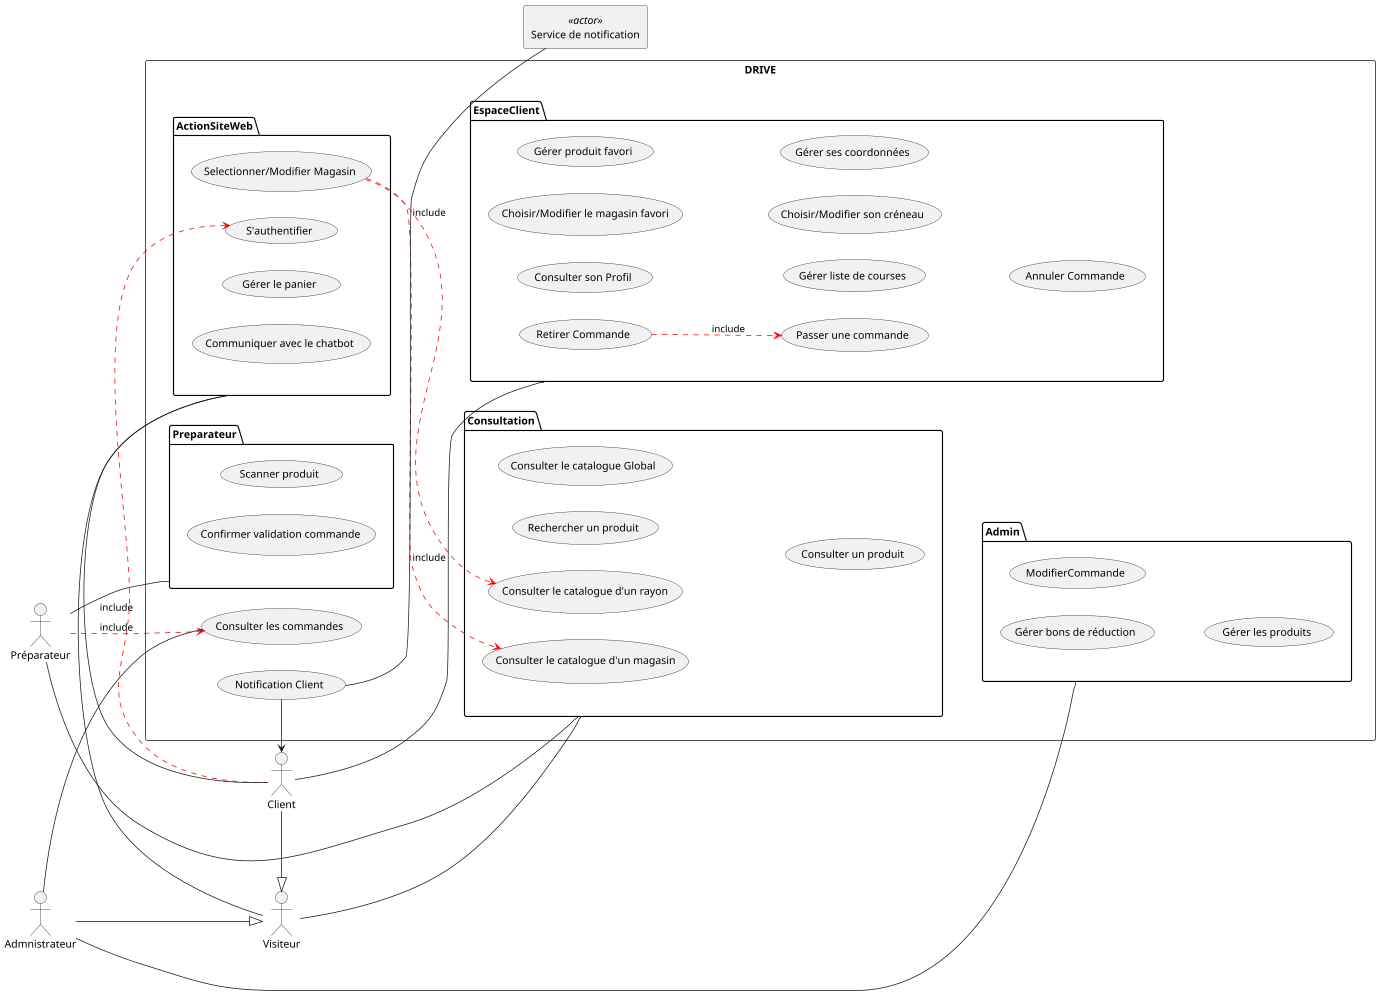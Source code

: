 @startuml Usecase

scale 0.75

:Visiteur: as V
:Client: as C
:Préparateur: as P
:Admnistrateur: as Ad

agent "Service de notification" <<actor>> as ServiceNotif

C -|> V
Ad -|> V

rectangle DRIVE {

package Consultation {
(Rechercher un produit) as RechercherProduit
(Consulter le catalogue Global) as ConsulterCatalogueGlobal
(Consulter le catalogue d'un rayon) as ConsulterRayon
(Consulter le catalogue d'un magasin) as ConsulterCatalogueMagasin
(Consulter un produit) as ConsulterProduit
}

package EspaceClient {
(Passer une commande) as PasserCommande
(Consulter son Profil) as ConsulterProfil
(Choisir/Modifier le magasin favori) as ChoisirMagasinFavoris
(Gérer produit favori) as GererProduitsFavoris
(Gérer liste de courses) as GererListeCourses
(Choisir/Modifier son créneau) as ChoisirCreneau
(Gérer ses coordonnées) as GererCoordonnees
(Retirer Commande) as RetirerCommande
(Annuler Commande) as AnnulerCommande
}


package Admin {
(Gérer bons de réduction) as GererBonsReduction
(ModifierCommande) as ModifierCommande
(Gérer les produits) as GérerProduits
}

package ActionSiteWeb {
(Selectionner/Modifier Magasin) as SelectionMagasin
(S'authentifier) as Auth
(Gérer le panier) as GererPanier
(Communiquer avec le chatbot) as CommunicationChatBot
}

(Consulter les commandes) as ConsulterCommandes

package Preparateur {
(Scanner produit) as ScannerProduit
(Confirmer validation commande) as ValiderPrepCommande
}

(Notification Client) as NotifClient

}



left to right direction
V -- Consultation
V -- ActionSiteWeb

SelectionMagasin ..> ConsulterCatalogueMagasin  #red : include
SelectionMagasin ..> ConsulterRayon  #red : include

Auth <.. C #red : include

NotifClient -- ServiceNotif
NotifClient --> C


C -- EspaceClient
C -- ActionSiteWeb

RetirerCommande ..> PasserCommande #red:include


P ..> ConsulterCommandes #red : include
P -- Consultation
P -- Preparateur



Ad -- Admin
Ad -- ConsulterCommandes






@enduml